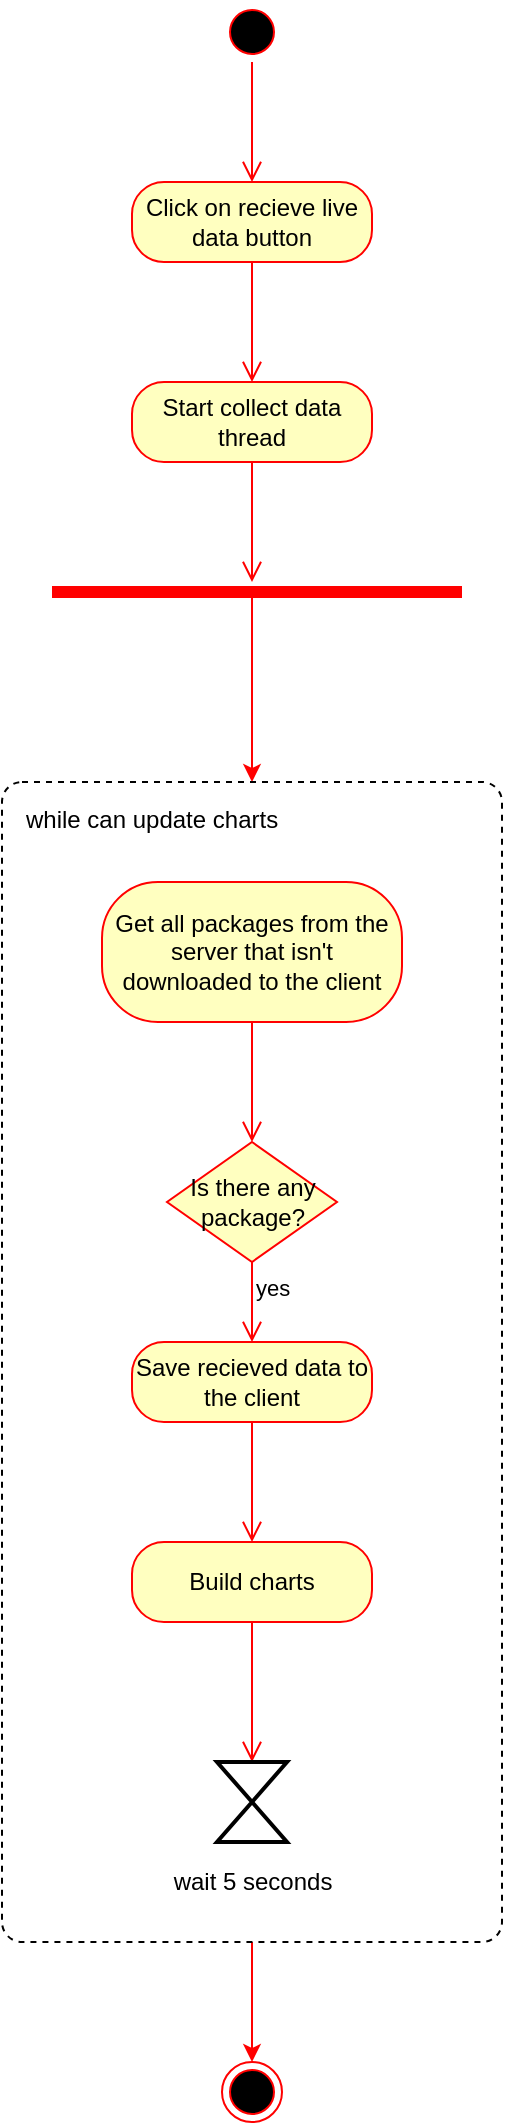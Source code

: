 <mxfile version="14.5.1" type="device"><diagram id="rJQ1-bZi7ja0bN-cNzH_" name="Page-1"><mxGraphModel dx="1088" dy="968" grid="1" gridSize="10" guides="1" tooltips="1" connect="1" arrows="1" fold="1" page="1" pageScale="1" pageWidth="850" pageHeight="1100" math="0" shadow="0"><root><mxCell id="0"/><mxCell id="1" parent="0"/><mxCell id="NsjTgczqW4KO3Abvxbv5-1" value="" style="ellipse;html=1;shape=startState;fillColor=#000000;strokeColor=#ff0000;" vertex="1" parent="1"><mxGeometry x="330" y="40" width="30" height="30" as="geometry"/></mxCell><mxCell id="NsjTgczqW4KO3Abvxbv5-2" value="" style="edgeStyle=orthogonalEdgeStyle;html=1;verticalAlign=bottom;endArrow=open;endSize=8;strokeColor=#ff0000;" edge="1" source="NsjTgczqW4KO3Abvxbv5-1" parent="1"><mxGeometry relative="1" as="geometry"><mxPoint x="345" y="130" as="targetPoint"/></mxGeometry></mxCell><mxCell id="NsjTgczqW4KO3Abvxbv5-3" value="Click on recieve live data button" style="rounded=1;whiteSpace=wrap;html=1;arcSize=40;fontColor=#000000;fillColor=#ffffc0;strokeColor=#ff0000;" vertex="1" parent="1"><mxGeometry x="285" y="130" width="120" height="40" as="geometry"/></mxCell><mxCell id="NsjTgczqW4KO3Abvxbv5-4" value="" style="edgeStyle=orthogonalEdgeStyle;html=1;verticalAlign=bottom;endArrow=open;endSize=8;strokeColor=#ff0000;" edge="1" source="NsjTgczqW4KO3Abvxbv5-3" parent="1"><mxGeometry relative="1" as="geometry"><mxPoint x="345" y="230" as="targetPoint"/></mxGeometry></mxCell><mxCell id="NsjTgczqW4KO3Abvxbv5-5" value="Start collect data thread" style="rounded=1;whiteSpace=wrap;html=1;arcSize=40;fontColor=#000000;fillColor=#ffffc0;strokeColor=#ff0000;" vertex="1" parent="1"><mxGeometry x="285" y="230" width="120" height="40" as="geometry"/></mxCell><mxCell id="NsjTgczqW4KO3Abvxbv5-6" value="" style="edgeStyle=orthogonalEdgeStyle;html=1;verticalAlign=bottom;endArrow=open;endSize=8;strokeColor=#ff0000;" edge="1" source="NsjTgczqW4KO3Abvxbv5-5" parent="1"><mxGeometry relative="1" as="geometry"><mxPoint x="345" y="330" as="targetPoint"/></mxGeometry></mxCell><mxCell id="NsjTgczqW4KO3Abvxbv5-10" style="edgeStyle=orthogonalEdgeStyle;rounded=0;orthogonalLoop=1;jettySize=auto;html=1;exitX=0.537;exitY=0.58;exitDx=0;exitDy=0;exitPerimeter=0;strokeColor=#FF0000;" edge="1" parent="1" source="NsjTgczqW4KO3Abvxbv5-7" target="NsjTgczqW4KO3Abvxbv5-9"><mxGeometry relative="1" as="geometry"><Array as="points"><mxPoint x="345" y="336"/></Array></mxGeometry></mxCell><mxCell id="NsjTgczqW4KO3Abvxbv5-7" value="" style="shape=line;html=1;strokeWidth=6;strokeColor=#ff0000;" vertex="1" parent="1"><mxGeometry x="245" y="330" width="205" height="10" as="geometry"/></mxCell><mxCell id="NsjTgczqW4KO3Abvxbv5-24" style="edgeStyle=orthogonalEdgeStyle;rounded=0;orthogonalLoop=1;jettySize=auto;html=1;exitX=0.5;exitY=1;exitDx=0;exitDy=0;strokeColor=#FF0000;" edge="1" parent="1" source="NsjTgczqW4KO3Abvxbv5-9" target="NsjTgczqW4KO3Abvxbv5-25"><mxGeometry relative="1" as="geometry"><mxPoint x="345" y="1070" as="targetPoint"/></mxGeometry></mxCell><mxCell id="NsjTgczqW4KO3Abvxbv5-9" value="while can update charts" style="dashed=1;rounded=1;absoluteArcSize=1;arcSize=20;html=1;verticalAlign=top;align=left;spacingTop=5;spacingLeft=10;" vertex="1" parent="1"><mxGeometry x="220" y="430" width="250" height="580" as="geometry"/></mxCell><mxCell id="NsjTgczqW4KO3Abvxbv5-11" value="Get all packages from the server that isn't downloaded to the client" style="rounded=1;whiteSpace=wrap;html=1;arcSize=40;fontColor=#000000;fillColor=#ffffc0;strokeColor=#ff0000;" vertex="1" parent="1"><mxGeometry x="270" y="480" width="150" height="70" as="geometry"/></mxCell><mxCell id="NsjTgczqW4KO3Abvxbv5-12" value="" style="edgeStyle=orthogonalEdgeStyle;html=1;verticalAlign=bottom;endArrow=open;endSize=8;strokeColor=#ff0000;entryX=0.5;entryY=0;entryDx=0;entryDy=0;" edge="1" source="NsjTgczqW4KO3Abvxbv5-11" parent="1" target="NsjTgczqW4KO3Abvxbv5-13"><mxGeometry relative="1" as="geometry"><mxPoint x="620" y="590" as="targetPoint"/><Array as="points"/></mxGeometry></mxCell><mxCell id="NsjTgczqW4KO3Abvxbv5-13" value="Is there any package?" style="rhombus;whiteSpace=wrap;html=1;fillColor=#ffffc0;strokeColor=#ff0000;" vertex="1" parent="1"><mxGeometry x="302.5" y="610" width="85" height="60" as="geometry"/></mxCell><mxCell id="NsjTgczqW4KO3Abvxbv5-15" value="yes" style="edgeStyle=orthogonalEdgeStyle;html=1;align=left;verticalAlign=top;endArrow=open;endSize=8;strokeColor=#ff0000;" edge="1" source="NsjTgczqW4KO3Abvxbv5-13" parent="1"><mxGeometry x="-1" relative="1" as="geometry"><mxPoint x="345" y="710" as="targetPoint"/><Array as="points"><mxPoint x="345" y="710"/></Array></mxGeometry></mxCell><mxCell id="NsjTgczqW4KO3Abvxbv5-18" value="Save recieved data to the client" style="rounded=1;whiteSpace=wrap;html=1;arcSize=40;fontColor=#000000;fillColor=#ffffc0;strokeColor=#ff0000;" vertex="1" parent="1"><mxGeometry x="285" y="710" width="120" height="40" as="geometry"/></mxCell><mxCell id="NsjTgczqW4KO3Abvxbv5-19" value="" style="edgeStyle=orthogonalEdgeStyle;html=1;verticalAlign=bottom;endArrow=open;endSize=8;strokeColor=#ff0000;" edge="1" source="NsjTgczqW4KO3Abvxbv5-18" parent="1"><mxGeometry relative="1" as="geometry"><mxPoint x="345" y="810" as="targetPoint"/></mxGeometry></mxCell><mxCell id="NsjTgczqW4KO3Abvxbv5-20" value="Build charts" style="rounded=1;whiteSpace=wrap;html=1;arcSize=40;fontColor=#000000;fillColor=#ffffc0;strokeColor=#ff0000;" vertex="1" parent="1"><mxGeometry x="285" y="810" width="120" height="40" as="geometry"/></mxCell><mxCell id="NsjTgczqW4KO3Abvxbv5-21" value="" style="edgeStyle=orthogonalEdgeStyle;html=1;verticalAlign=bottom;endArrow=open;endSize=8;strokeColor=#ff0000;entryX=0.5;entryY=0;entryDx=0;entryDy=0;entryPerimeter=0;" edge="1" source="NsjTgczqW4KO3Abvxbv5-20" parent="1" target="NsjTgczqW4KO3Abvxbv5-22"><mxGeometry relative="1" as="geometry"><mxPoint x="630" y="830" as="targetPoint"/></mxGeometry></mxCell><mxCell id="NsjTgczqW4KO3Abvxbv5-22" value="wait 5 seconds" style="html=1;shape=mxgraph.sysml.timeEvent;strokeWidth=2;verticalLabelPosition=bottom;verticalAlignment=top;" vertex="1" parent="1"><mxGeometry x="327.5" y="920" width="35" height="40" as="geometry"/></mxCell><mxCell id="NsjTgczqW4KO3Abvxbv5-25" value="" style="ellipse;html=1;shape=endState;fillColor=#000000;strokeColor=#ff0000;" vertex="1" parent="1"><mxGeometry x="330" y="1070" width="30" height="30" as="geometry"/></mxCell></root></mxGraphModel></diagram></mxfile>